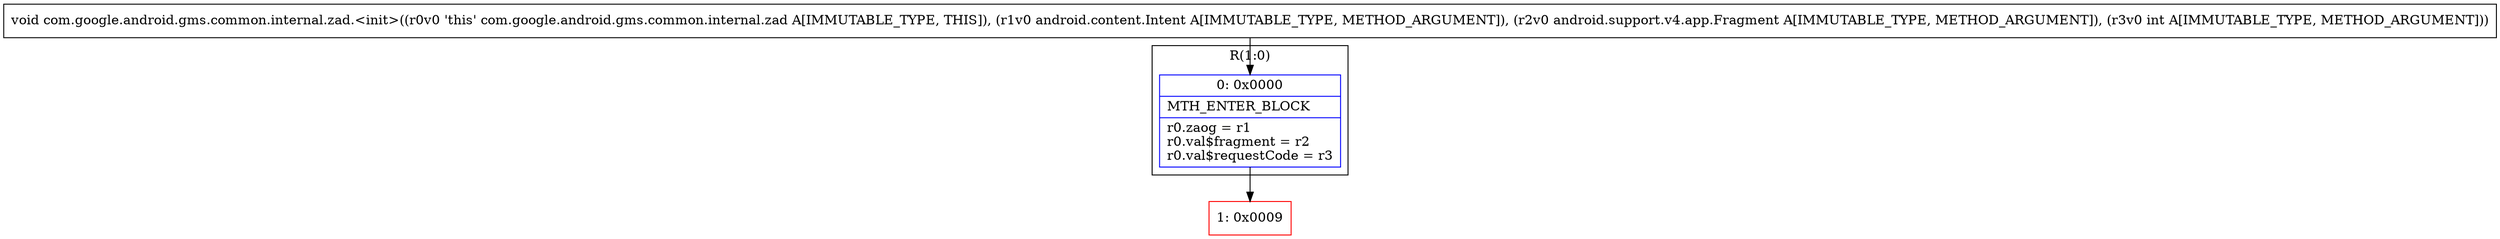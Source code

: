 digraph "CFG forcom.google.android.gms.common.internal.zad.\<init\>(Landroid\/content\/Intent;Landroid\/support\/v4\/app\/Fragment;I)V" {
subgraph cluster_Region_1297687645 {
label = "R(1:0)";
node [shape=record,color=blue];
Node_0 [shape=record,label="{0\:\ 0x0000|MTH_ENTER_BLOCK\l|r0.zaog = r1\lr0.val$fragment = r2\lr0.val$requestCode = r3\l}"];
}
Node_1 [shape=record,color=red,label="{1\:\ 0x0009}"];
MethodNode[shape=record,label="{void com.google.android.gms.common.internal.zad.\<init\>((r0v0 'this' com.google.android.gms.common.internal.zad A[IMMUTABLE_TYPE, THIS]), (r1v0 android.content.Intent A[IMMUTABLE_TYPE, METHOD_ARGUMENT]), (r2v0 android.support.v4.app.Fragment A[IMMUTABLE_TYPE, METHOD_ARGUMENT]), (r3v0 int A[IMMUTABLE_TYPE, METHOD_ARGUMENT])) }"];
MethodNode -> Node_0;
Node_0 -> Node_1;
}

